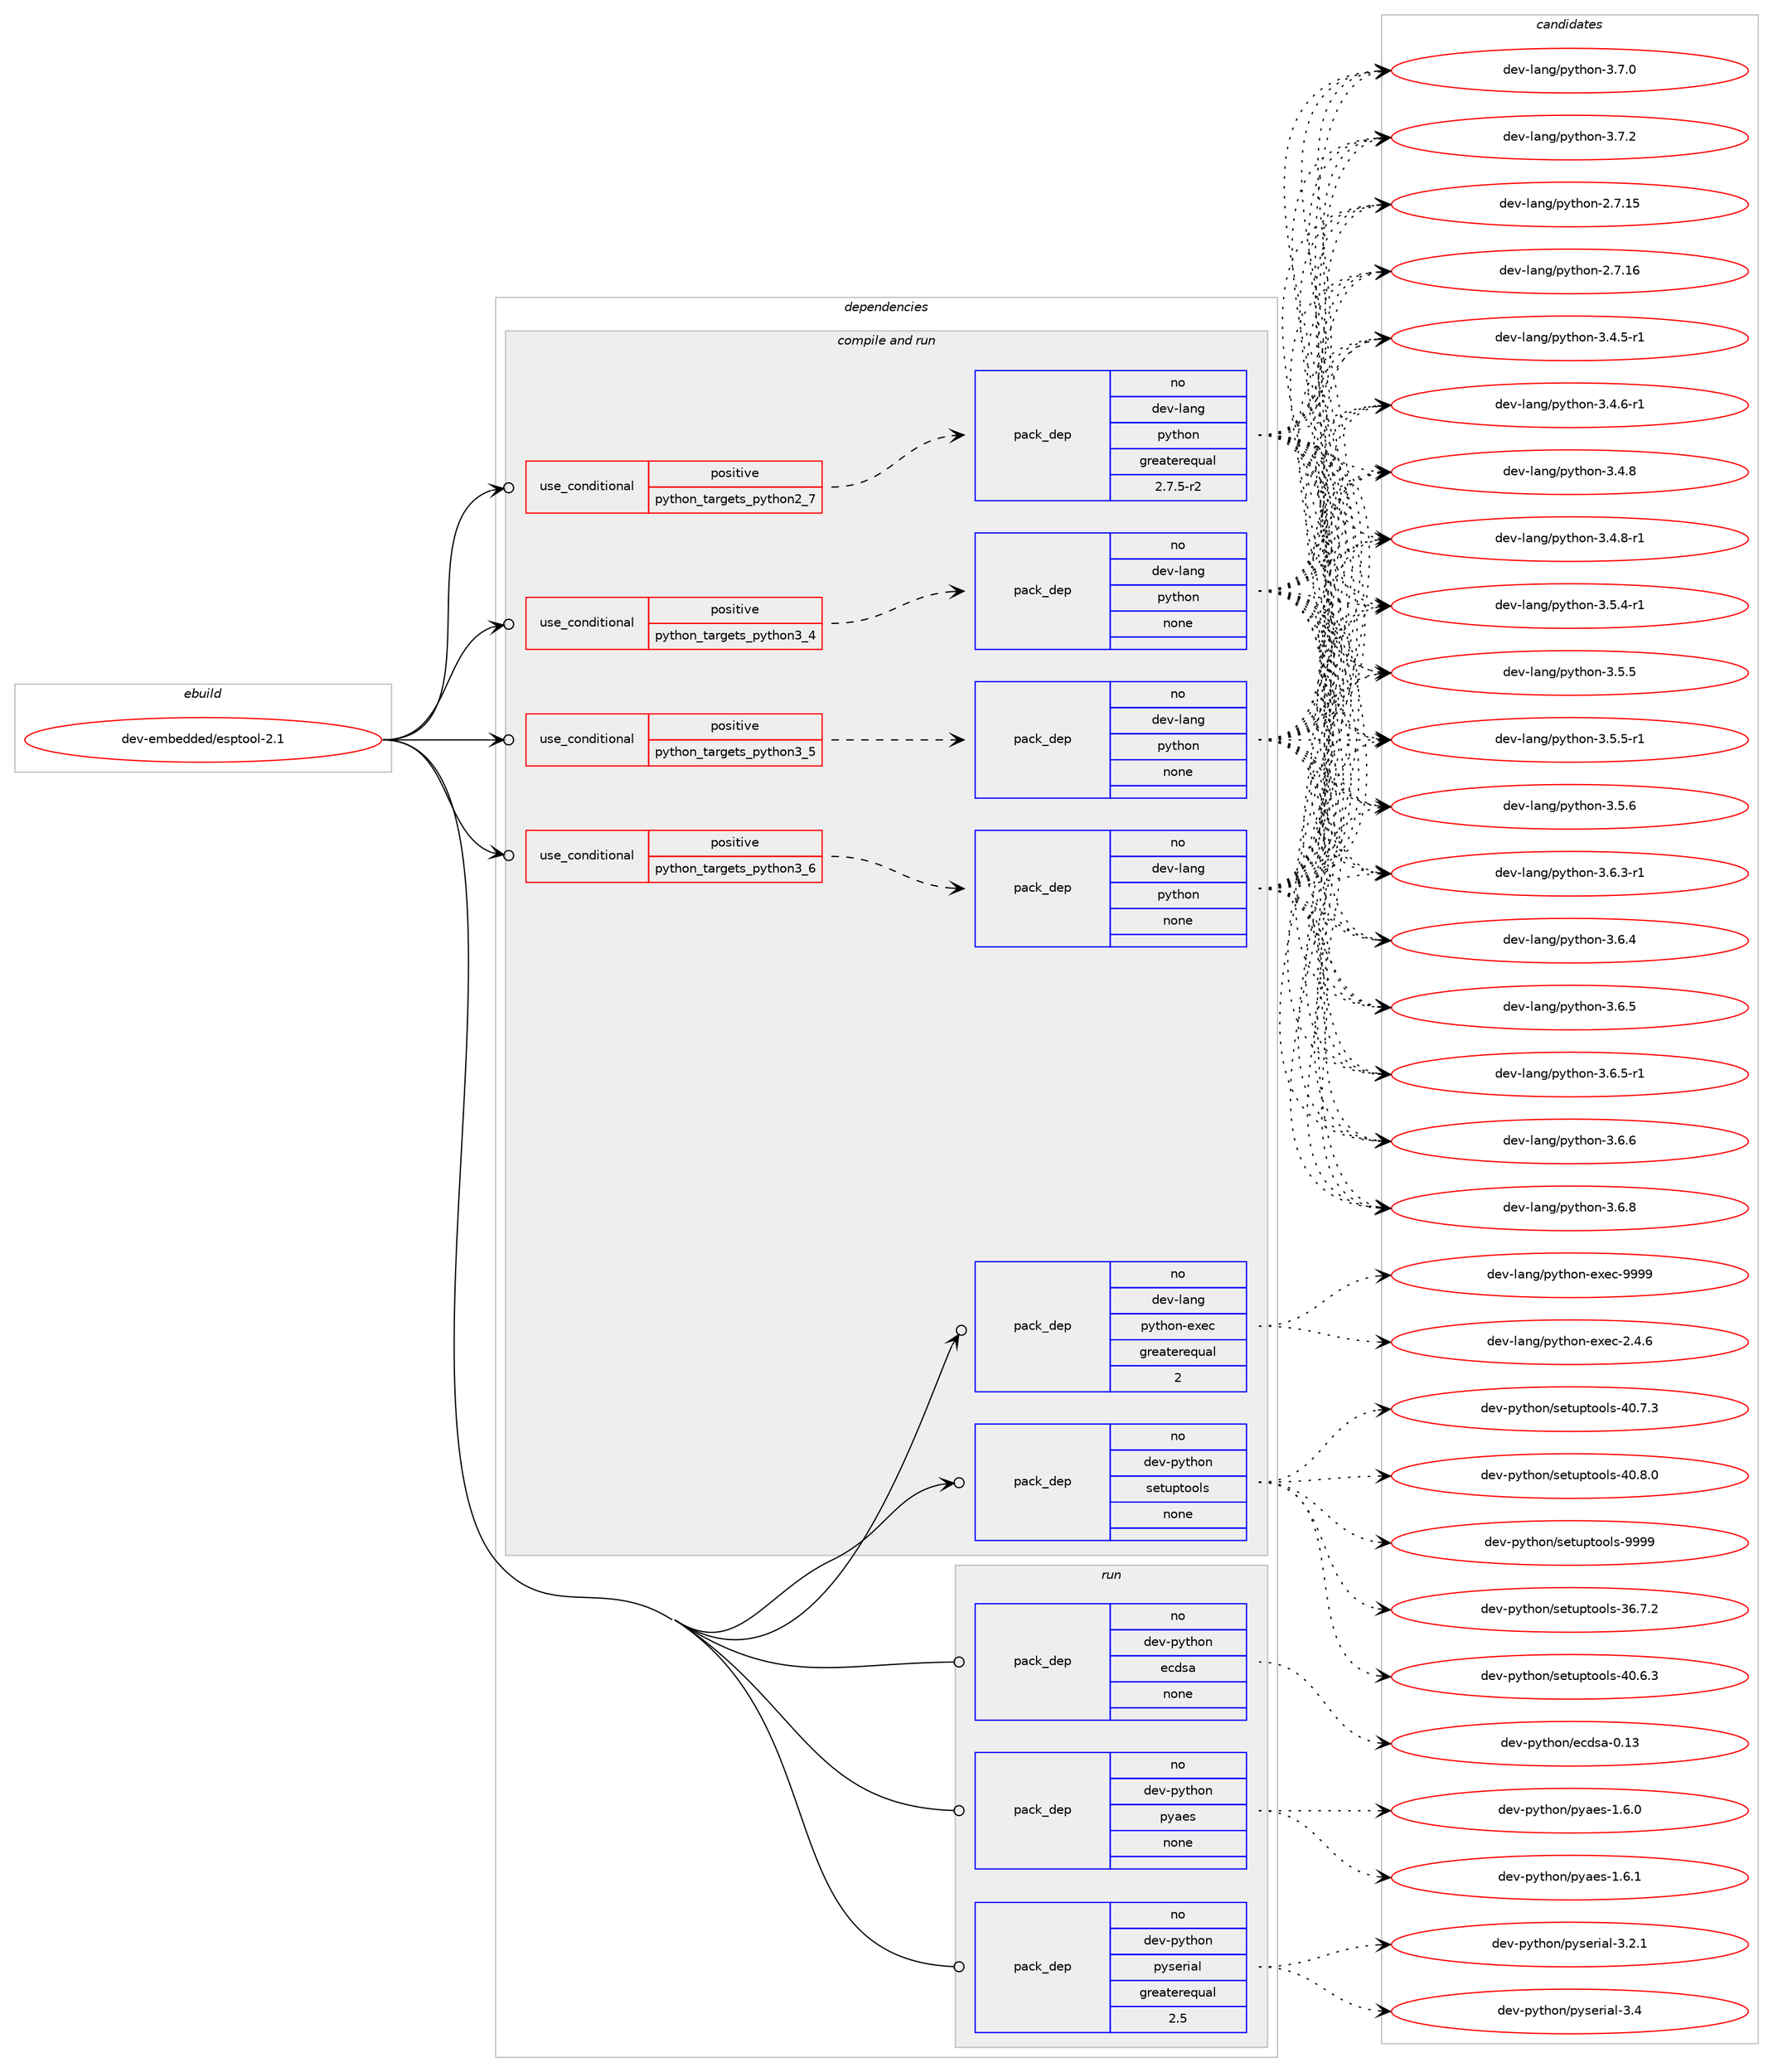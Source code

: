digraph prolog {

# *************
# Graph options
# *************

newrank=true;
concentrate=true;
compound=true;
graph [rankdir=LR,fontname=Helvetica,fontsize=10,ranksep=1.5];#, ranksep=2.5, nodesep=0.2];
edge  [arrowhead=vee];
node  [fontname=Helvetica,fontsize=10];

# **********
# The ebuild
# **********

subgraph cluster_leftcol {
color=gray;
rank=same;
label=<<i>ebuild</i>>;
id [label="dev-embedded/esptool-2.1", color=red, width=4, href="../dev-embedded/esptool-2.1.svg"];
}

# ****************
# The dependencies
# ****************

subgraph cluster_midcol {
color=gray;
label=<<i>dependencies</i>>;
subgraph cluster_compile {
fillcolor="#eeeeee";
style=filled;
label=<<i>compile</i>>;
}
subgraph cluster_compileandrun {
fillcolor="#eeeeee";
style=filled;
label=<<i>compile and run</i>>;
subgraph cond358143 {
dependency1323445 [label=<<TABLE BORDER="0" CELLBORDER="1" CELLSPACING="0" CELLPADDING="4"><TR><TD ROWSPAN="3" CELLPADDING="10">use_conditional</TD></TR><TR><TD>positive</TD></TR><TR><TD>python_targets_python2_7</TD></TR></TABLE>>, shape=none, color=red];
subgraph pack944296 {
dependency1323446 [label=<<TABLE BORDER="0" CELLBORDER="1" CELLSPACING="0" CELLPADDING="4" WIDTH="220"><TR><TD ROWSPAN="6" CELLPADDING="30">pack_dep</TD></TR><TR><TD WIDTH="110">no</TD></TR><TR><TD>dev-lang</TD></TR><TR><TD>python</TD></TR><TR><TD>greaterequal</TD></TR><TR><TD>2.7.5-r2</TD></TR></TABLE>>, shape=none, color=blue];
}
dependency1323445:e -> dependency1323446:w [weight=20,style="dashed",arrowhead="vee"];
}
id:e -> dependency1323445:w [weight=20,style="solid",arrowhead="odotvee"];
subgraph cond358144 {
dependency1323447 [label=<<TABLE BORDER="0" CELLBORDER="1" CELLSPACING="0" CELLPADDING="4"><TR><TD ROWSPAN="3" CELLPADDING="10">use_conditional</TD></TR><TR><TD>positive</TD></TR><TR><TD>python_targets_python3_4</TD></TR></TABLE>>, shape=none, color=red];
subgraph pack944297 {
dependency1323448 [label=<<TABLE BORDER="0" CELLBORDER="1" CELLSPACING="0" CELLPADDING="4" WIDTH="220"><TR><TD ROWSPAN="6" CELLPADDING="30">pack_dep</TD></TR><TR><TD WIDTH="110">no</TD></TR><TR><TD>dev-lang</TD></TR><TR><TD>python</TD></TR><TR><TD>none</TD></TR><TR><TD></TD></TR></TABLE>>, shape=none, color=blue];
}
dependency1323447:e -> dependency1323448:w [weight=20,style="dashed",arrowhead="vee"];
}
id:e -> dependency1323447:w [weight=20,style="solid",arrowhead="odotvee"];
subgraph cond358145 {
dependency1323449 [label=<<TABLE BORDER="0" CELLBORDER="1" CELLSPACING="0" CELLPADDING="4"><TR><TD ROWSPAN="3" CELLPADDING="10">use_conditional</TD></TR><TR><TD>positive</TD></TR><TR><TD>python_targets_python3_5</TD></TR></TABLE>>, shape=none, color=red];
subgraph pack944298 {
dependency1323450 [label=<<TABLE BORDER="0" CELLBORDER="1" CELLSPACING="0" CELLPADDING="4" WIDTH="220"><TR><TD ROWSPAN="6" CELLPADDING="30">pack_dep</TD></TR><TR><TD WIDTH="110">no</TD></TR><TR><TD>dev-lang</TD></TR><TR><TD>python</TD></TR><TR><TD>none</TD></TR><TR><TD></TD></TR></TABLE>>, shape=none, color=blue];
}
dependency1323449:e -> dependency1323450:w [weight=20,style="dashed",arrowhead="vee"];
}
id:e -> dependency1323449:w [weight=20,style="solid",arrowhead="odotvee"];
subgraph cond358146 {
dependency1323451 [label=<<TABLE BORDER="0" CELLBORDER="1" CELLSPACING="0" CELLPADDING="4"><TR><TD ROWSPAN="3" CELLPADDING="10">use_conditional</TD></TR><TR><TD>positive</TD></TR><TR><TD>python_targets_python3_6</TD></TR></TABLE>>, shape=none, color=red];
subgraph pack944299 {
dependency1323452 [label=<<TABLE BORDER="0" CELLBORDER="1" CELLSPACING="0" CELLPADDING="4" WIDTH="220"><TR><TD ROWSPAN="6" CELLPADDING="30">pack_dep</TD></TR><TR><TD WIDTH="110">no</TD></TR><TR><TD>dev-lang</TD></TR><TR><TD>python</TD></TR><TR><TD>none</TD></TR><TR><TD></TD></TR></TABLE>>, shape=none, color=blue];
}
dependency1323451:e -> dependency1323452:w [weight=20,style="dashed",arrowhead="vee"];
}
id:e -> dependency1323451:w [weight=20,style="solid",arrowhead="odotvee"];
subgraph pack944300 {
dependency1323453 [label=<<TABLE BORDER="0" CELLBORDER="1" CELLSPACING="0" CELLPADDING="4" WIDTH="220"><TR><TD ROWSPAN="6" CELLPADDING="30">pack_dep</TD></TR><TR><TD WIDTH="110">no</TD></TR><TR><TD>dev-lang</TD></TR><TR><TD>python-exec</TD></TR><TR><TD>greaterequal</TD></TR><TR><TD>2</TD></TR></TABLE>>, shape=none, color=blue];
}
id:e -> dependency1323453:w [weight=20,style="solid",arrowhead="odotvee"];
subgraph pack944301 {
dependency1323454 [label=<<TABLE BORDER="0" CELLBORDER="1" CELLSPACING="0" CELLPADDING="4" WIDTH="220"><TR><TD ROWSPAN="6" CELLPADDING="30">pack_dep</TD></TR><TR><TD WIDTH="110">no</TD></TR><TR><TD>dev-python</TD></TR><TR><TD>setuptools</TD></TR><TR><TD>none</TD></TR><TR><TD></TD></TR></TABLE>>, shape=none, color=blue];
}
id:e -> dependency1323454:w [weight=20,style="solid",arrowhead="odotvee"];
}
subgraph cluster_run {
fillcolor="#eeeeee";
style=filled;
label=<<i>run</i>>;
subgraph pack944302 {
dependency1323455 [label=<<TABLE BORDER="0" CELLBORDER="1" CELLSPACING="0" CELLPADDING="4" WIDTH="220"><TR><TD ROWSPAN="6" CELLPADDING="30">pack_dep</TD></TR><TR><TD WIDTH="110">no</TD></TR><TR><TD>dev-python</TD></TR><TR><TD>ecdsa</TD></TR><TR><TD>none</TD></TR><TR><TD></TD></TR></TABLE>>, shape=none, color=blue];
}
id:e -> dependency1323455:w [weight=20,style="solid",arrowhead="odot"];
subgraph pack944303 {
dependency1323456 [label=<<TABLE BORDER="0" CELLBORDER="1" CELLSPACING="0" CELLPADDING="4" WIDTH="220"><TR><TD ROWSPAN="6" CELLPADDING="30">pack_dep</TD></TR><TR><TD WIDTH="110">no</TD></TR><TR><TD>dev-python</TD></TR><TR><TD>pyaes</TD></TR><TR><TD>none</TD></TR><TR><TD></TD></TR></TABLE>>, shape=none, color=blue];
}
id:e -> dependency1323456:w [weight=20,style="solid",arrowhead="odot"];
subgraph pack944304 {
dependency1323457 [label=<<TABLE BORDER="0" CELLBORDER="1" CELLSPACING="0" CELLPADDING="4" WIDTH="220"><TR><TD ROWSPAN="6" CELLPADDING="30">pack_dep</TD></TR><TR><TD WIDTH="110">no</TD></TR><TR><TD>dev-python</TD></TR><TR><TD>pyserial</TD></TR><TR><TD>greaterequal</TD></TR><TR><TD>2.5</TD></TR></TABLE>>, shape=none, color=blue];
}
id:e -> dependency1323457:w [weight=20,style="solid",arrowhead="odot"];
}
}

# **************
# The candidates
# **************

subgraph cluster_choices {
rank=same;
color=gray;
label=<<i>candidates</i>>;

subgraph choice944296 {
color=black;
nodesep=1;
choice10010111845108971101034711212111610411111045504655464953 [label="dev-lang/python-2.7.15", color=red, width=4,href="../dev-lang/python-2.7.15.svg"];
choice10010111845108971101034711212111610411111045504655464954 [label="dev-lang/python-2.7.16", color=red, width=4,href="../dev-lang/python-2.7.16.svg"];
choice1001011184510897110103471121211161041111104551465246534511449 [label="dev-lang/python-3.4.5-r1", color=red, width=4,href="../dev-lang/python-3.4.5-r1.svg"];
choice1001011184510897110103471121211161041111104551465246544511449 [label="dev-lang/python-3.4.6-r1", color=red, width=4,href="../dev-lang/python-3.4.6-r1.svg"];
choice100101118451089711010347112121116104111110455146524656 [label="dev-lang/python-3.4.8", color=red, width=4,href="../dev-lang/python-3.4.8.svg"];
choice1001011184510897110103471121211161041111104551465246564511449 [label="dev-lang/python-3.4.8-r1", color=red, width=4,href="../dev-lang/python-3.4.8-r1.svg"];
choice1001011184510897110103471121211161041111104551465346524511449 [label="dev-lang/python-3.5.4-r1", color=red, width=4,href="../dev-lang/python-3.5.4-r1.svg"];
choice100101118451089711010347112121116104111110455146534653 [label="dev-lang/python-3.5.5", color=red, width=4,href="../dev-lang/python-3.5.5.svg"];
choice1001011184510897110103471121211161041111104551465346534511449 [label="dev-lang/python-3.5.5-r1", color=red, width=4,href="../dev-lang/python-3.5.5-r1.svg"];
choice100101118451089711010347112121116104111110455146534654 [label="dev-lang/python-3.5.6", color=red, width=4,href="../dev-lang/python-3.5.6.svg"];
choice1001011184510897110103471121211161041111104551465446514511449 [label="dev-lang/python-3.6.3-r1", color=red, width=4,href="../dev-lang/python-3.6.3-r1.svg"];
choice100101118451089711010347112121116104111110455146544652 [label="dev-lang/python-3.6.4", color=red, width=4,href="../dev-lang/python-3.6.4.svg"];
choice100101118451089711010347112121116104111110455146544653 [label="dev-lang/python-3.6.5", color=red, width=4,href="../dev-lang/python-3.6.5.svg"];
choice1001011184510897110103471121211161041111104551465446534511449 [label="dev-lang/python-3.6.5-r1", color=red, width=4,href="../dev-lang/python-3.6.5-r1.svg"];
choice100101118451089711010347112121116104111110455146544654 [label="dev-lang/python-3.6.6", color=red, width=4,href="../dev-lang/python-3.6.6.svg"];
choice100101118451089711010347112121116104111110455146544656 [label="dev-lang/python-3.6.8", color=red, width=4,href="../dev-lang/python-3.6.8.svg"];
choice100101118451089711010347112121116104111110455146554648 [label="dev-lang/python-3.7.0", color=red, width=4,href="../dev-lang/python-3.7.0.svg"];
choice100101118451089711010347112121116104111110455146554650 [label="dev-lang/python-3.7.2", color=red, width=4,href="../dev-lang/python-3.7.2.svg"];
dependency1323446:e -> choice10010111845108971101034711212111610411111045504655464953:w [style=dotted,weight="100"];
dependency1323446:e -> choice10010111845108971101034711212111610411111045504655464954:w [style=dotted,weight="100"];
dependency1323446:e -> choice1001011184510897110103471121211161041111104551465246534511449:w [style=dotted,weight="100"];
dependency1323446:e -> choice1001011184510897110103471121211161041111104551465246544511449:w [style=dotted,weight="100"];
dependency1323446:e -> choice100101118451089711010347112121116104111110455146524656:w [style=dotted,weight="100"];
dependency1323446:e -> choice1001011184510897110103471121211161041111104551465246564511449:w [style=dotted,weight="100"];
dependency1323446:e -> choice1001011184510897110103471121211161041111104551465346524511449:w [style=dotted,weight="100"];
dependency1323446:e -> choice100101118451089711010347112121116104111110455146534653:w [style=dotted,weight="100"];
dependency1323446:e -> choice1001011184510897110103471121211161041111104551465346534511449:w [style=dotted,weight="100"];
dependency1323446:e -> choice100101118451089711010347112121116104111110455146534654:w [style=dotted,weight="100"];
dependency1323446:e -> choice1001011184510897110103471121211161041111104551465446514511449:w [style=dotted,weight="100"];
dependency1323446:e -> choice100101118451089711010347112121116104111110455146544652:w [style=dotted,weight="100"];
dependency1323446:e -> choice100101118451089711010347112121116104111110455146544653:w [style=dotted,weight="100"];
dependency1323446:e -> choice1001011184510897110103471121211161041111104551465446534511449:w [style=dotted,weight="100"];
dependency1323446:e -> choice100101118451089711010347112121116104111110455146544654:w [style=dotted,weight="100"];
dependency1323446:e -> choice100101118451089711010347112121116104111110455146544656:w [style=dotted,weight="100"];
dependency1323446:e -> choice100101118451089711010347112121116104111110455146554648:w [style=dotted,weight="100"];
dependency1323446:e -> choice100101118451089711010347112121116104111110455146554650:w [style=dotted,weight="100"];
}
subgraph choice944297 {
color=black;
nodesep=1;
choice10010111845108971101034711212111610411111045504655464953 [label="dev-lang/python-2.7.15", color=red, width=4,href="../dev-lang/python-2.7.15.svg"];
choice10010111845108971101034711212111610411111045504655464954 [label="dev-lang/python-2.7.16", color=red, width=4,href="../dev-lang/python-2.7.16.svg"];
choice1001011184510897110103471121211161041111104551465246534511449 [label="dev-lang/python-3.4.5-r1", color=red, width=4,href="../dev-lang/python-3.4.5-r1.svg"];
choice1001011184510897110103471121211161041111104551465246544511449 [label="dev-lang/python-3.4.6-r1", color=red, width=4,href="../dev-lang/python-3.4.6-r1.svg"];
choice100101118451089711010347112121116104111110455146524656 [label="dev-lang/python-3.4.8", color=red, width=4,href="../dev-lang/python-3.4.8.svg"];
choice1001011184510897110103471121211161041111104551465246564511449 [label="dev-lang/python-3.4.8-r1", color=red, width=4,href="../dev-lang/python-3.4.8-r1.svg"];
choice1001011184510897110103471121211161041111104551465346524511449 [label="dev-lang/python-3.5.4-r1", color=red, width=4,href="../dev-lang/python-3.5.4-r1.svg"];
choice100101118451089711010347112121116104111110455146534653 [label="dev-lang/python-3.5.5", color=red, width=4,href="../dev-lang/python-3.5.5.svg"];
choice1001011184510897110103471121211161041111104551465346534511449 [label="dev-lang/python-3.5.5-r1", color=red, width=4,href="../dev-lang/python-3.5.5-r1.svg"];
choice100101118451089711010347112121116104111110455146534654 [label="dev-lang/python-3.5.6", color=red, width=4,href="../dev-lang/python-3.5.6.svg"];
choice1001011184510897110103471121211161041111104551465446514511449 [label="dev-lang/python-3.6.3-r1", color=red, width=4,href="../dev-lang/python-3.6.3-r1.svg"];
choice100101118451089711010347112121116104111110455146544652 [label="dev-lang/python-3.6.4", color=red, width=4,href="../dev-lang/python-3.6.4.svg"];
choice100101118451089711010347112121116104111110455146544653 [label="dev-lang/python-3.6.5", color=red, width=4,href="../dev-lang/python-3.6.5.svg"];
choice1001011184510897110103471121211161041111104551465446534511449 [label="dev-lang/python-3.6.5-r1", color=red, width=4,href="../dev-lang/python-3.6.5-r1.svg"];
choice100101118451089711010347112121116104111110455146544654 [label="dev-lang/python-3.6.6", color=red, width=4,href="../dev-lang/python-3.6.6.svg"];
choice100101118451089711010347112121116104111110455146544656 [label="dev-lang/python-3.6.8", color=red, width=4,href="../dev-lang/python-3.6.8.svg"];
choice100101118451089711010347112121116104111110455146554648 [label="dev-lang/python-3.7.0", color=red, width=4,href="../dev-lang/python-3.7.0.svg"];
choice100101118451089711010347112121116104111110455146554650 [label="dev-lang/python-3.7.2", color=red, width=4,href="../dev-lang/python-3.7.2.svg"];
dependency1323448:e -> choice10010111845108971101034711212111610411111045504655464953:w [style=dotted,weight="100"];
dependency1323448:e -> choice10010111845108971101034711212111610411111045504655464954:w [style=dotted,weight="100"];
dependency1323448:e -> choice1001011184510897110103471121211161041111104551465246534511449:w [style=dotted,weight="100"];
dependency1323448:e -> choice1001011184510897110103471121211161041111104551465246544511449:w [style=dotted,weight="100"];
dependency1323448:e -> choice100101118451089711010347112121116104111110455146524656:w [style=dotted,weight="100"];
dependency1323448:e -> choice1001011184510897110103471121211161041111104551465246564511449:w [style=dotted,weight="100"];
dependency1323448:e -> choice1001011184510897110103471121211161041111104551465346524511449:w [style=dotted,weight="100"];
dependency1323448:e -> choice100101118451089711010347112121116104111110455146534653:w [style=dotted,weight="100"];
dependency1323448:e -> choice1001011184510897110103471121211161041111104551465346534511449:w [style=dotted,weight="100"];
dependency1323448:e -> choice100101118451089711010347112121116104111110455146534654:w [style=dotted,weight="100"];
dependency1323448:e -> choice1001011184510897110103471121211161041111104551465446514511449:w [style=dotted,weight="100"];
dependency1323448:e -> choice100101118451089711010347112121116104111110455146544652:w [style=dotted,weight="100"];
dependency1323448:e -> choice100101118451089711010347112121116104111110455146544653:w [style=dotted,weight="100"];
dependency1323448:e -> choice1001011184510897110103471121211161041111104551465446534511449:w [style=dotted,weight="100"];
dependency1323448:e -> choice100101118451089711010347112121116104111110455146544654:w [style=dotted,weight="100"];
dependency1323448:e -> choice100101118451089711010347112121116104111110455146544656:w [style=dotted,weight="100"];
dependency1323448:e -> choice100101118451089711010347112121116104111110455146554648:w [style=dotted,weight="100"];
dependency1323448:e -> choice100101118451089711010347112121116104111110455146554650:w [style=dotted,weight="100"];
}
subgraph choice944298 {
color=black;
nodesep=1;
choice10010111845108971101034711212111610411111045504655464953 [label="dev-lang/python-2.7.15", color=red, width=4,href="../dev-lang/python-2.7.15.svg"];
choice10010111845108971101034711212111610411111045504655464954 [label="dev-lang/python-2.7.16", color=red, width=4,href="../dev-lang/python-2.7.16.svg"];
choice1001011184510897110103471121211161041111104551465246534511449 [label="dev-lang/python-3.4.5-r1", color=red, width=4,href="../dev-lang/python-3.4.5-r1.svg"];
choice1001011184510897110103471121211161041111104551465246544511449 [label="dev-lang/python-3.4.6-r1", color=red, width=4,href="../dev-lang/python-3.4.6-r1.svg"];
choice100101118451089711010347112121116104111110455146524656 [label="dev-lang/python-3.4.8", color=red, width=4,href="../dev-lang/python-3.4.8.svg"];
choice1001011184510897110103471121211161041111104551465246564511449 [label="dev-lang/python-3.4.8-r1", color=red, width=4,href="../dev-lang/python-3.4.8-r1.svg"];
choice1001011184510897110103471121211161041111104551465346524511449 [label="dev-lang/python-3.5.4-r1", color=red, width=4,href="../dev-lang/python-3.5.4-r1.svg"];
choice100101118451089711010347112121116104111110455146534653 [label="dev-lang/python-3.5.5", color=red, width=4,href="../dev-lang/python-3.5.5.svg"];
choice1001011184510897110103471121211161041111104551465346534511449 [label="dev-lang/python-3.5.5-r1", color=red, width=4,href="../dev-lang/python-3.5.5-r1.svg"];
choice100101118451089711010347112121116104111110455146534654 [label="dev-lang/python-3.5.6", color=red, width=4,href="../dev-lang/python-3.5.6.svg"];
choice1001011184510897110103471121211161041111104551465446514511449 [label="dev-lang/python-3.6.3-r1", color=red, width=4,href="../dev-lang/python-3.6.3-r1.svg"];
choice100101118451089711010347112121116104111110455146544652 [label="dev-lang/python-3.6.4", color=red, width=4,href="../dev-lang/python-3.6.4.svg"];
choice100101118451089711010347112121116104111110455146544653 [label="dev-lang/python-3.6.5", color=red, width=4,href="../dev-lang/python-3.6.5.svg"];
choice1001011184510897110103471121211161041111104551465446534511449 [label="dev-lang/python-3.6.5-r1", color=red, width=4,href="../dev-lang/python-3.6.5-r1.svg"];
choice100101118451089711010347112121116104111110455146544654 [label="dev-lang/python-3.6.6", color=red, width=4,href="../dev-lang/python-3.6.6.svg"];
choice100101118451089711010347112121116104111110455146544656 [label="dev-lang/python-3.6.8", color=red, width=4,href="../dev-lang/python-3.6.8.svg"];
choice100101118451089711010347112121116104111110455146554648 [label="dev-lang/python-3.7.0", color=red, width=4,href="../dev-lang/python-3.7.0.svg"];
choice100101118451089711010347112121116104111110455146554650 [label="dev-lang/python-3.7.2", color=red, width=4,href="../dev-lang/python-3.7.2.svg"];
dependency1323450:e -> choice10010111845108971101034711212111610411111045504655464953:w [style=dotted,weight="100"];
dependency1323450:e -> choice10010111845108971101034711212111610411111045504655464954:w [style=dotted,weight="100"];
dependency1323450:e -> choice1001011184510897110103471121211161041111104551465246534511449:w [style=dotted,weight="100"];
dependency1323450:e -> choice1001011184510897110103471121211161041111104551465246544511449:w [style=dotted,weight="100"];
dependency1323450:e -> choice100101118451089711010347112121116104111110455146524656:w [style=dotted,weight="100"];
dependency1323450:e -> choice1001011184510897110103471121211161041111104551465246564511449:w [style=dotted,weight="100"];
dependency1323450:e -> choice1001011184510897110103471121211161041111104551465346524511449:w [style=dotted,weight="100"];
dependency1323450:e -> choice100101118451089711010347112121116104111110455146534653:w [style=dotted,weight="100"];
dependency1323450:e -> choice1001011184510897110103471121211161041111104551465346534511449:w [style=dotted,weight="100"];
dependency1323450:e -> choice100101118451089711010347112121116104111110455146534654:w [style=dotted,weight="100"];
dependency1323450:e -> choice1001011184510897110103471121211161041111104551465446514511449:w [style=dotted,weight="100"];
dependency1323450:e -> choice100101118451089711010347112121116104111110455146544652:w [style=dotted,weight="100"];
dependency1323450:e -> choice100101118451089711010347112121116104111110455146544653:w [style=dotted,weight="100"];
dependency1323450:e -> choice1001011184510897110103471121211161041111104551465446534511449:w [style=dotted,weight="100"];
dependency1323450:e -> choice100101118451089711010347112121116104111110455146544654:w [style=dotted,weight="100"];
dependency1323450:e -> choice100101118451089711010347112121116104111110455146544656:w [style=dotted,weight="100"];
dependency1323450:e -> choice100101118451089711010347112121116104111110455146554648:w [style=dotted,weight="100"];
dependency1323450:e -> choice100101118451089711010347112121116104111110455146554650:w [style=dotted,weight="100"];
}
subgraph choice944299 {
color=black;
nodesep=1;
choice10010111845108971101034711212111610411111045504655464953 [label="dev-lang/python-2.7.15", color=red, width=4,href="../dev-lang/python-2.7.15.svg"];
choice10010111845108971101034711212111610411111045504655464954 [label="dev-lang/python-2.7.16", color=red, width=4,href="../dev-lang/python-2.7.16.svg"];
choice1001011184510897110103471121211161041111104551465246534511449 [label="dev-lang/python-3.4.5-r1", color=red, width=4,href="../dev-lang/python-3.4.5-r1.svg"];
choice1001011184510897110103471121211161041111104551465246544511449 [label="dev-lang/python-3.4.6-r1", color=red, width=4,href="../dev-lang/python-3.4.6-r1.svg"];
choice100101118451089711010347112121116104111110455146524656 [label="dev-lang/python-3.4.8", color=red, width=4,href="../dev-lang/python-3.4.8.svg"];
choice1001011184510897110103471121211161041111104551465246564511449 [label="dev-lang/python-3.4.8-r1", color=red, width=4,href="../dev-lang/python-3.4.8-r1.svg"];
choice1001011184510897110103471121211161041111104551465346524511449 [label="dev-lang/python-3.5.4-r1", color=red, width=4,href="../dev-lang/python-3.5.4-r1.svg"];
choice100101118451089711010347112121116104111110455146534653 [label="dev-lang/python-3.5.5", color=red, width=4,href="../dev-lang/python-3.5.5.svg"];
choice1001011184510897110103471121211161041111104551465346534511449 [label="dev-lang/python-3.5.5-r1", color=red, width=4,href="../dev-lang/python-3.5.5-r1.svg"];
choice100101118451089711010347112121116104111110455146534654 [label="dev-lang/python-3.5.6", color=red, width=4,href="../dev-lang/python-3.5.6.svg"];
choice1001011184510897110103471121211161041111104551465446514511449 [label="dev-lang/python-3.6.3-r1", color=red, width=4,href="../dev-lang/python-3.6.3-r1.svg"];
choice100101118451089711010347112121116104111110455146544652 [label="dev-lang/python-3.6.4", color=red, width=4,href="../dev-lang/python-3.6.4.svg"];
choice100101118451089711010347112121116104111110455146544653 [label="dev-lang/python-3.6.5", color=red, width=4,href="../dev-lang/python-3.6.5.svg"];
choice1001011184510897110103471121211161041111104551465446534511449 [label="dev-lang/python-3.6.5-r1", color=red, width=4,href="../dev-lang/python-3.6.5-r1.svg"];
choice100101118451089711010347112121116104111110455146544654 [label="dev-lang/python-3.6.6", color=red, width=4,href="../dev-lang/python-3.6.6.svg"];
choice100101118451089711010347112121116104111110455146544656 [label="dev-lang/python-3.6.8", color=red, width=4,href="../dev-lang/python-3.6.8.svg"];
choice100101118451089711010347112121116104111110455146554648 [label="dev-lang/python-3.7.0", color=red, width=4,href="../dev-lang/python-3.7.0.svg"];
choice100101118451089711010347112121116104111110455146554650 [label="dev-lang/python-3.7.2", color=red, width=4,href="../dev-lang/python-3.7.2.svg"];
dependency1323452:e -> choice10010111845108971101034711212111610411111045504655464953:w [style=dotted,weight="100"];
dependency1323452:e -> choice10010111845108971101034711212111610411111045504655464954:w [style=dotted,weight="100"];
dependency1323452:e -> choice1001011184510897110103471121211161041111104551465246534511449:w [style=dotted,weight="100"];
dependency1323452:e -> choice1001011184510897110103471121211161041111104551465246544511449:w [style=dotted,weight="100"];
dependency1323452:e -> choice100101118451089711010347112121116104111110455146524656:w [style=dotted,weight="100"];
dependency1323452:e -> choice1001011184510897110103471121211161041111104551465246564511449:w [style=dotted,weight="100"];
dependency1323452:e -> choice1001011184510897110103471121211161041111104551465346524511449:w [style=dotted,weight="100"];
dependency1323452:e -> choice100101118451089711010347112121116104111110455146534653:w [style=dotted,weight="100"];
dependency1323452:e -> choice1001011184510897110103471121211161041111104551465346534511449:w [style=dotted,weight="100"];
dependency1323452:e -> choice100101118451089711010347112121116104111110455146534654:w [style=dotted,weight="100"];
dependency1323452:e -> choice1001011184510897110103471121211161041111104551465446514511449:w [style=dotted,weight="100"];
dependency1323452:e -> choice100101118451089711010347112121116104111110455146544652:w [style=dotted,weight="100"];
dependency1323452:e -> choice100101118451089711010347112121116104111110455146544653:w [style=dotted,weight="100"];
dependency1323452:e -> choice1001011184510897110103471121211161041111104551465446534511449:w [style=dotted,weight="100"];
dependency1323452:e -> choice100101118451089711010347112121116104111110455146544654:w [style=dotted,weight="100"];
dependency1323452:e -> choice100101118451089711010347112121116104111110455146544656:w [style=dotted,weight="100"];
dependency1323452:e -> choice100101118451089711010347112121116104111110455146554648:w [style=dotted,weight="100"];
dependency1323452:e -> choice100101118451089711010347112121116104111110455146554650:w [style=dotted,weight="100"];
}
subgraph choice944300 {
color=black;
nodesep=1;
choice1001011184510897110103471121211161041111104510112010199455046524654 [label="dev-lang/python-exec-2.4.6", color=red, width=4,href="../dev-lang/python-exec-2.4.6.svg"];
choice10010111845108971101034711212111610411111045101120101994557575757 [label="dev-lang/python-exec-9999", color=red, width=4,href="../dev-lang/python-exec-9999.svg"];
dependency1323453:e -> choice1001011184510897110103471121211161041111104510112010199455046524654:w [style=dotted,weight="100"];
dependency1323453:e -> choice10010111845108971101034711212111610411111045101120101994557575757:w [style=dotted,weight="100"];
}
subgraph choice944301 {
color=black;
nodesep=1;
choice100101118451121211161041111104711510111611711211611111110811545515446554650 [label="dev-python/setuptools-36.7.2", color=red, width=4,href="../dev-python/setuptools-36.7.2.svg"];
choice100101118451121211161041111104711510111611711211611111110811545524846544651 [label="dev-python/setuptools-40.6.3", color=red, width=4,href="../dev-python/setuptools-40.6.3.svg"];
choice100101118451121211161041111104711510111611711211611111110811545524846554651 [label="dev-python/setuptools-40.7.3", color=red, width=4,href="../dev-python/setuptools-40.7.3.svg"];
choice100101118451121211161041111104711510111611711211611111110811545524846564648 [label="dev-python/setuptools-40.8.0", color=red, width=4,href="../dev-python/setuptools-40.8.0.svg"];
choice10010111845112121116104111110471151011161171121161111111081154557575757 [label="dev-python/setuptools-9999", color=red, width=4,href="../dev-python/setuptools-9999.svg"];
dependency1323454:e -> choice100101118451121211161041111104711510111611711211611111110811545515446554650:w [style=dotted,weight="100"];
dependency1323454:e -> choice100101118451121211161041111104711510111611711211611111110811545524846544651:w [style=dotted,weight="100"];
dependency1323454:e -> choice100101118451121211161041111104711510111611711211611111110811545524846554651:w [style=dotted,weight="100"];
dependency1323454:e -> choice100101118451121211161041111104711510111611711211611111110811545524846564648:w [style=dotted,weight="100"];
dependency1323454:e -> choice10010111845112121116104111110471151011161171121161111111081154557575757:w [style=dotted,weight="100"];
}
subgraph choice944302 {
color=black;
nodesep=1;
choice100101118451121211161041111104710199100115974548464951 [label="dev-python/ecdsa-0.13", color=red, width=4,href="../dev-python/ecdsa-0.13.svg"];
dependency1323455:e -> choice100101118451121211161041111104710199100115974548464951:w [style=dotted,weight="100"];
}
subgraph choice944303 {
color=black;
nodesep=1;
choice100101118451121211161041111104711212197101115454946544648 [label="dev-python/pyaes-1.6.0", color=red, width=4,href="../dev-python/pyaes-1.6.0.svg"];
choice100101118451121211161041111104711212197101115454946544649 [label="dev-python/pyaes-1.6.1", color=red, width=4,href="../dev-python/pyaes-1.6.1.svg"];
dependency1323456:e -> choice100101118451121211161041111104711212197101115454946544648:w [style=dotted,weight="100"];
dependency1323456:e -> choice100101118451121211161041111104711212197101115454946544649:w [style=dotted,weight="100"];
}
subgraph choice944304 {
color=black;
nodesep=1;
choice100101118451121211161041111104711212111510111410597108455146504649 [label="dev-python/pyserial-3.2.1", color=red, width=4,href="../dev-python/pyserial-3.2.1.svg"];
choice10010111845112121116104111110471121211151011141059710845514652 [label="dev-python/pyserial-3.4", color=red, width=4,href="../dev-python/pyserial-3.4.svg"];
dependency1323457:e -> choice100101118451121211161041111104711212111510111410597108455146504649:w [style=dotted,weight="100"];
dependency1323457:e -> choice10010111845112121116104111110471121211151011141059710845514652:w [style=dotted,weight="100"];
}
}

}
